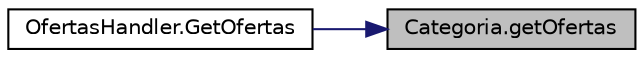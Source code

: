 digraph "Categoria.getOfertas"
{
 // INTERACTIVE_SVG=YES
 // LATEX_PDF_SIZE
  edge [fontname="Helvetica",fontsize="10",labelfontname="Helvetica",labelfontsize="10"];
  node [fontname="Helvetica",fontsize="10",shape=record];
  rankdir="RL";
  Node1 [label="Categoria.getOfertas",height=0.2,width=0.4,color="black", fillcolor="grey75", style="filled", fontcolor="black",tooltip="Método para conocer la lista de ofertas"];
  Node1 -> Node2 [dir="back",color="midnightblue",fontsize="10",style="solid",fontname="Helvetica"];
  Node2 [label="OfertasHandler.GetOfertas",height=0.2,width=0.4,color="black", fillcolor="white", style="filled",URL="$classOfertasHandler.html#aee064b912d719b92da28610ca6c002c1",tooltip="Método para obtener OfertaDeServicio"];
}
